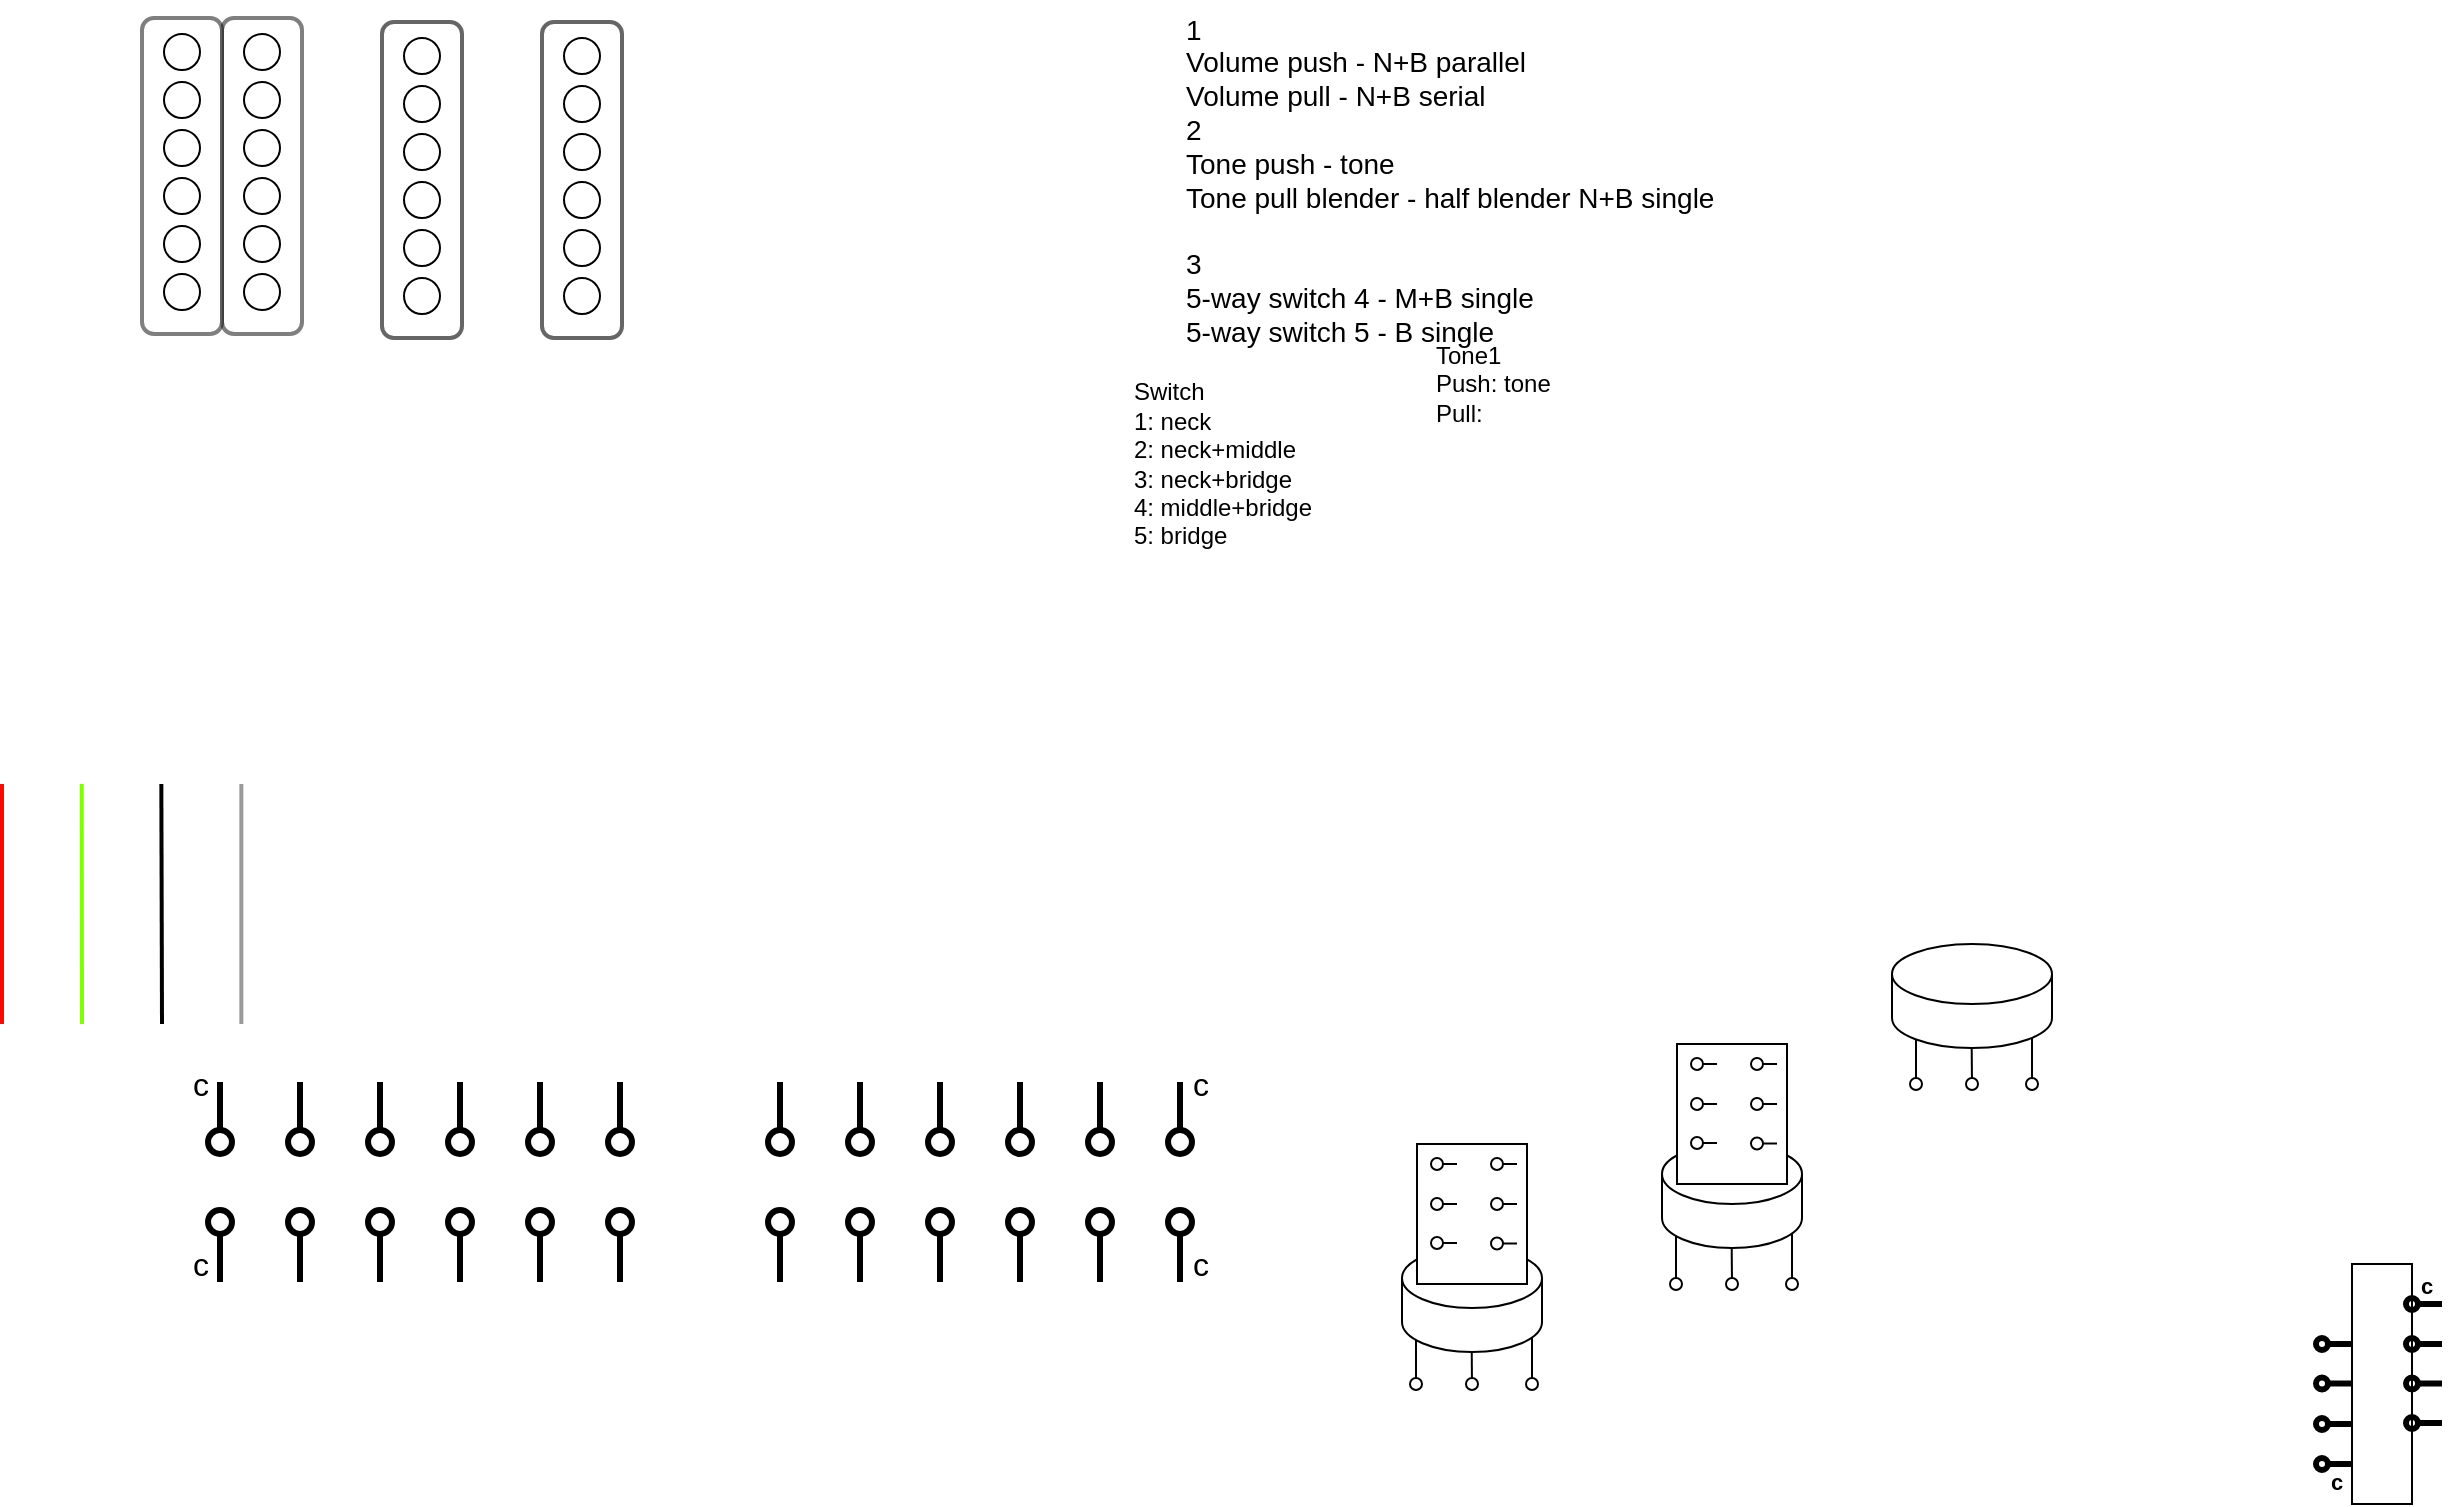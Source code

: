 <mxfile version="15.5.6" type="github">
  <diagram id="bpvqkjl4aAlvQeULc8f-" name="Page-1">
    <mxGraphModel dx="1186" dy="1664" grid="1" gridSize="10" guides="1" tooltips="1" connect="1" arrows="1" fold="1" page="1" pageScale="1" pageWidth="1600" pageHeight="900" math="0" shadow="0">
      <root>
        <mxCell id="0" />
        <mxCell id="1" parent="0" />
        <mxCell id="Fe0a1QcQC23-B5LmOg1T-1" value="1&lt;br style=&quot;font-size: 14px;&quot;&gt;Volume push - N+B parallel&lt;br style=&quot;font-size: 14px;&quot;&gt;Volume pull - N+B serial&lt;br style=&quot;font-size: 14px;&quot;&gt;2&lt;br style=&quot;font-size: 14px;&quot;&gt;Tone push - tone&lt;br style=&quot;font-size: 14px;&quot;&gt;Tone pull blender - half blender N+B single&lt;br style=&quot;font-size: 14px;&quot;&gt;&lt;br style=&quot;font-size: 14px;&quot;&gt;3&lt;br style=&quot;font-size: 14px;&quot;&gt;5-way switch 4 - M+B single&lt;br style=&quot;font-size: 14px;&quot;&gt;5-way switch 5 - B single" style="text;html=1;align=left;verticalAlign=middle;resizable=0;points=[];autosize=1;fontSize=14;" parent="1" vertex="1">
          <mxGeometry x="680" y="-810" width="280" height="180" as="geometry" />
        </mxCell>
        <mxCell id="51kKJXi9qUbgjsaaFKMb-68" value="" style="endArrow=none;html=1;startArrow=oval;startFill=0;" parent="1" edge="1">
          <mxGeometry width="50" height="50" relative="1" as="geometry">
            <mxPoint x="797" y="-118" as="sourcePoint" />
            <mxPoint x="797" y="-148" as="targetPoint" />
          </mxGeometry>
        </mxCell>
        <mxCell id="51kKJXi9qUbgjsaaFKMb-69" value="" style="endArrow=none;html=1;startArrow=oval;startFill=0;" parent="1" edge="1">
          <mxGeometry width="50" height="50" relative="1" as="geometry">
            <mxPoint x="825" y="-118" as="sourcePoint" />
            <mxPoint x="824.75" y="-148" as="targetPoint" />
          </mxGeometry>
        </mxCell>
        <mxCell id="51kKJXi9qUbgjsaaFKMb-70" value="" style="endArrow=none;html=1;startArrow=oval;startFill=0;" parent="1" edge="1">
          <mxGeometry width="50" height="50" relative="1" as="geometry">
            <mxPoint x="855" y="-118" as="sourcePoint" />
            <mxPoint x="855" y="-148" as="targetPoint" />
          </mxGeometry>
        </mxCell>
        <mxCell id="51kKJXi9qUbgjsaaFKMb-71" value="" style="shape=cylinder3;whiteSpace=wrap;html=1;boundedLbl=1;backgroundOutline=1;size=15;" parent="1" vertex="1">
          <mxGeometry x="790" y="-186" width="70" height="52" as="geometry" />
        </mxCell>
        <mxCell id="51kKJXi9qUbgjsaaFKMb-72" value="" style="rounded=1;whiteSpace=wrap;html=1;direction=south;strokeWidth=2;opacity=60;" parent="1" vertex="1">
          <mxGeometry x="280" y="-799" width="40" height="158" as="geometry" />
        </mxCell>
        <mxCell id="51kKJXi9qUbgjsaaFKMb-73" value="" style="ellipse;whiteSpace=wrap;html=1;aspect=fixed;" parent="1" vertex="1">
          <mxGeometry x="291" y="-791" width="18" height="18" as="geometry" />
        </mxCell>
        <mxCell id="51kKJXi9qUbgjsaaFKMb-100" value="" style="rounded=0;whiteSpace=wrap;html=1;direction=south;" parent="1" vertex="1">
          <mxGeometry x="797.5" y="-238" width="55" height="70" as="geometry" />
        </mxCell>
        <mxCell id="51kKJXi9qUbgjsaaFKMb-101" value="" style="endArrow=none;html=1;startArrow=oval;startFill=0;" parent="1" edge="1">
          <mxGeometry width="50" height="50" relative="1" as="geometry">
            <mxPoint x="807.5" y="-188.5" as="sourcePoint" />
            <mxPoint x="817.5" y="-188.5" as="targetPoint" />
          </mxGeometry>
        </mxCell>
        <mxCell id="51kKJXi9qUbgjsaaFKMb-102" value="" style="endArrow=none;html=1;startArrow=oval;startFill=0;" parent="1" edge="1">
          <mxGeometry width="50" height="50" relative="1" as="geometry">
            <mxPoint x="807.5" y="-208" as="sourcePoint" />
            <mxPoint x="817.5" y="-208" as="targetPoint" />
          </mxGeometry>
        </mxCell>
        <mxCell id="51kKJXi9qUbgjsaaFKMb-103" value="" style="endArrow=none;html=1;startArrow=oval;startFill=0;" parent="1" edge="1">
          <mxGeometry width="50" height="50" relative="1" as="geometry">
            <mxPoint x="807.5" y="-228" as="sourcePoint" />
            <mxPoint x="817.5" y="-228" as="targetPoint" />
          </mxGeometry>
        </mxCell>
        <mxCell id="51kKJXi9qUbgjsaaFKMb-104" value="" style="endArrow=none;html=1;startArrow=oval;startFill=0;" parent="1" edge="1">
          <mxGeometry width="50" height="50" relative="1" as="geometry">
            <mxPoint x="837.5" y="-188.25" as="sourcePoint" />
            <mxPoint x="847.5" y="-188.25" as="targetPoint" />
          </mxGeometry>
        </mxCell>
        <mxCell id="51kKJXi9qUbgjsaaFKMb-105" value="" style="endArrow=none;html=1;startArrow=oval;startFill=0;" parent="1" edge="1">
          <mxGeometry width="50" height="50" relative="1" as="geometry">
            <mxPoint x="837.5" y="-208" as="sourcePoint" />
            <mxPoint x="847.5" y="-208" as="targetPoint" />
          </mxGeometry>
        </mxCell>
        <mxCell id="51kKJXi9qUbgjsaaFKMb-106" value="" style="endArrow=none;html=1;startArrow=oval;startFill=0;" parent="1" edge="1">
          <mxGeometry width="50" height="50" relative="1" as="geometry">
            <mxPoint x="837.5" y="-228" as="sourcePoint" />
            <mxPoint x="847.5" y="-228" as="targetPoint" />
          </mxGeometry>
        </mxCell>
        <mxCell id="51kKJXi9qUbgjsaaFKMb-107" value="" style="endArrow=none;html=1;startArrow=oval;startFill=0;" parent="1" edge="1">
          <mxGeometry width="50" height="50" relative="1" as="geometry">
            <mxPoint x="1047" y="-268" as="sourcePoint" />
            <mxPoint x="1047" y="-298" as="targetPoint" />
          </mxGeometry>
        </mxCell>
        <mxCell id="51kKJXi9qUbgjsaaFKMb-108" value="" style="endArrow=none;html=1;startArrow=oval;startFill=0;" parent="1" edge="1">
          <mxGeometry width="50" height="50" relative="1" as="geometry">
            <mxPoint x="1075" y="-268" as="sourcePoint" />
            <mxPoint x="1074.75" y="-298" as="targetPoint" />
          </mxGeometry>
        </mxCell>
        <mxCell id="51kKJXi9qUbgjsaaFKMb-109" value="" style="endArrow=none;html=1;startArrow=oval;startFill=0;" parent="1" edge="1">
          <mxGeometry width="50" height="50" relative="1" as="geometry">
            <mxPoint x="1105" y="-268" as="sourcePoint" />
            <mxPoint x="1105" y="-298" as="targetPoint" />
          </mxGeometry>
        </mxCell>
        <mxCell id="51kKJXi9qUbgjsaaFKMb-110" value="" style="shape=cylinder3;whiteSpace=wrap;html=1;boundedLbl=1;backgroundOutline=1;size=15;" parent="1" vertex="1">
          <mxGeometry x="1035" y="-338" width="80" height="52" as="geometry" />
        </mxCell>
        <mxCell id="51kKJXi9qUbgjsaaFKMb-111" value="" style="endArrow=none;html=1;startArrow=oval;startFill=0;" parent="1" edge="1">
          <mxGeometry width="50" height="50" relative="1" as="geometry">
            <mxPoint x="927" y="-168" as="sourcePoint" />
            <mxPoint x="927" y="-198" as="targetPoint" />
          </mxGeometry>
        </mxCell>
        <mxCell id="51kKJXi9qUbgjsaaFKMb-112" value="" style="endArrow=none;html=1;startArrow=oval;startFill=0;" parent="1" edge="1">
          <mxGeometry width="50" height="50" relative="1" as="geometry">
            <mxPoint x="955" y="-168" as="sourcePoint" />
            <mxPoint x="954.75" y="-198" as="targetPoint" />
          </mxGeometry>
        </mxCell>
        <mxCell id="51kKJXi9qUbgjsaaFKMb-113" value="" style="endArrow=none;html=1;startArrow=oval;startFill=0;" parent="1" edge="1">
          <mxGeometry width="50" height="50" relative="1" as="geometry">
            <mxPoint x="985" y="-168" as="sourcePoint" />
            <mxPoint x="985" y="-198" as="targetPoint" />
          </mxGeometry>
        </mxCell>
        <mxCell id="51kKJXi9qUbgjsaaFKMb-114" value="" style="shape=cylinder3;whiteSpace=wrap;html=1;boundedLbl=1;backgroundOutline=1;size=15;" parent="1" vertex="1">
          <mxGeometry x="920" y="-238" width="70" height="52" as="geometry" />
        </mxCell>
        <mxCell id="51kKJXi9qUbgjsaaFKMb-115" value="" style="rounded=0;whiteSpace=wrap;html=1;direction=south;" parent="1" vertex="1">
          <mxGeometry x="927.5" y="-288" width="55" height="70" as="geometry" />
        </mxCell>
        <mxCell id="51kKJXi9qUbgjsaaFKMb-116" value="" style="endArrow=none;html=1;startArrow=oval;startFill=0;" parent="1" edge="1">
          <mxGeometry width="50" height="50" relative="1" as="geometry">
            <mxPoint x="937.5" y="-238.5" as="sourcePoint" />
            <mxPoint x="947.5" y="-238.5" as="targetPoint" />
          </mxGeometry>
        </mxCell>
        <mxCell id="51kKJXi9qUbgjsaaFKMb-117" value="" style="endArrow=none;html=1;startArrow=oval;startFill=0;" parent="1" edge="1">
          <mxGeometry width="50" height="50" relative="1" as="geometry">
            <mxPoint x="937.5" y="-258" as="sourcePoint" />
            <mxPoint x="947.5" y="-258" as="targetPoint" />
          </mxGeometry>
        </mxCell>
        <mxCell id="51kKJXi9qUbgjsaaFKMb-118" value="" style="endArrow=none;html=1;startArrow=oval;startFill=0;" parent="1" edge="1">
          <mxGeometry width="50" height="50" relative="1" as="geometry">
            <mxPoint x="937.5" y="-278" as="sourcePoint" />
            <mxPoint x="947.5" y="-278" as="targetPoint" />
          </mxGeometry>
        </mxCell>
        <mxCell id="51kKJXi9qUbgjsaaFKMb-119" value="" style="endArrow=none;html=1;startArrow=oval;startFill=0;" parent="1" edge="1">
          <mxGeometry width="50" height="50" relative="1" as="geometry">
            <mxPoint x="967.5" y="-238.25" as="sourcePoint" />
            <mxPoint x="977.5" y="-238.25" as="targetPoint" />
          </mxGeometry>
        </mxCell>
        <mxCell id="51kKJXi9qUbgjsaaFKMb-120" value="" style="endArrow=none;html=1;startArrow=oval;startFill=0;" parent="1" edge="1">
          <mxGeometry width="50" height="50" relative="1" as="geometry">
            <mxPoint x="967.5" y="-258" as="sourcePoint" />
            <mxPoint x="977.5" y="-258" as="targetPoint" />
          </mxGeometry>
        </mxCell>
        <mxCell id="51kKJXi9qUbgjsaaFKMb-121" value="" style="endArrow=none;html=1;startArrow=oval;startFill=0;" parent="1" edge="1">
          <mxGeometry width="50" height="50" relative="1" as="geometry">
            <mxPoint x="967.5" y="-278" as="sourcePoint" />
            <mxPoint x="977.5" y="-278" as="targetPoint" />
          </mxGeometry>
        </mxCell>
        <mxCell id="51kKJXi9qUbgjsaaFKMb-122" value="" style="endArrow=none;html=1;strokeWidth=2;fillColor=#f8cecc;strokeColor=#FA0B02;" parent="1" edge="1">
          <mxGeometry width="50" height="50" relative="1" as="geometry">
            <mxPoint x="90" y="-298" as="sourcePoint" />
            <mxPoint x="90" y="-418" as="targetPoint" />
          </mxGeometry>
        </mxCell>
        <mxCell id="51kKJXi9qUbgjsaaFKMb-123" value="" style="endArrow=none;html=1;strokeWidth=2;fillColor=#f8cecc;strokeColor=#80FF00;" parent="1" edge="1">
          <mxGeometry width="50" height="50" relative="1" as="geometry">
            <mxPoint x="130" y="-298" as="sourcePoint" />
            <mxPoint x="129.83" y="-418" as="targetPoint" />
          </mxGeometry>
        </mxCell>
        <mxCell id="51kKJXi9qUbgjsaaFKMb-124" value="" style="endArrow=none;html=1;strokeWidth=2;fillColor=#f8cecc;" parent="1" edge="1">
          <mxGeometry width="50" height="50" relative="1" as="geometry">
            <mxPoint x="170" y="-298" as="sourcePoint" />
            <mxPoint x="169.67" y="-418" as="targetPoint" />
          </mxGeometry>
        </mxCell>
        <mxCell id="51kKJXi9qUbgjsaaFKMb-125" value="" style="endArrow=none;html=1;strokeWidth=2;fillColor=#f8cecc;strokeColor=#999999;" parent="1" edge="1">
          <mxGeometry width="50" height="50" relative="1" as="geometry">
            <mxPoint x="209.67" y="-298" as="sourcePoint" />
            <mxPoint x="209.67" y="-418" as="targetPoint" />
          </mxGeometry>
        </mxCell>
        <mxCell id="51kKJXi9qUbgjsaaFKMb-126" value="" style="endArrow=none;html=1;startArrow=oval;startFill=0;strokeWidth=3;" parent="1" edge="1">
          <mxGeometry width="50" height="50" relative="1" as="geometry">
            <mxPoint x="1250" y="-118.25" as="sourcePoint" />
            <mxPoint x="1265" y="-118.25" as="targetPoint" />
          </mxGeometry>
        </mxCell>
        <mxCell id="51kKJXi9qUbgjsaaFKMb-127" value="" style="rounded=0;whiteSpace=wrap;html=1;" parent="1" vertex="1">
          <mxGeometry x="1265" y="-178" width="30" height="120" as="geometry" />
        </mxCell>
        <mxCell id="51kKJXi9qUbgjsaaFKMb-128" value="" style="endArrow=none;html=1;startArrow=oval;startFill=0;strokeWidth=3;entryX=0;entryY=0.286;entryDx=0;entryDy=0;entryPerimeter=0;" parent="1" edge="1">
          <mxGeometry width="50" height="50" relative="1" as="geometry">
            <mxPoint x="1250" y="-98" as="sourcePoint" />
            <mxPoint x="1265" y="-97.96" as="targetPoint" />
          </mxGeometry>
        </mxCell>
        <mxCell id="51kKJXi9qUbgjsaaFKMb-129" value="" style="endArrow=none;html=1;startArrow=oval;startFill=0;strokeWidth=3;entryX=0;entryY=0.286;entryDx=0;entryDy=0;entryPerimeter=0;" parent="1" edge="1">
          <mxGeometry width="50" height="50" relative="1" as="geometry">
            <mxPoint x="1250" y="-138" as="sourcePoint" />
            <mxPoint x="1265" y="-137.96" as="targetPoint" />
          </mxGeometry>
        </mxCell>
        <mxCell id="51kKJXi9qUbgjsaaFKMb-130" value="c" style="endArrow=none;html=1;startArrow=oval;startFill=0;strokeWidth=3;entryX=0;entryY=0.286;entryDx=0;entryDy=0;entryPerimeter=0;spacing=9;spacingTop=17;fontStyle=1" parent="1" edge="1">
          <mxGeometry width="50" height="50" relative="1" as="geometry">
            <mxPoint x="1250" y="-78" as="sourcePoint" />
            <mxPoint x="1265" y="-77.96" as="targetPoint" />
          </mxGeometry>
        </mxCell>
        <mxCell id="51kKJXi9qUbgjsaaFKMb-131" value="" style="endArrow=none;html=1;startArrow=oval;startFill=0;strokeWidth=3;" parent="1" edge="1">
          <mxGeometry width="50" height="50" relative="1" as="geometry">
            <mxPoint x="1295" y="-98.5" as="sourcePoint" />
            <mxPoint x="1310" y="-98.5" as="targetPoint" />
          </mxGeometry>
        </mxCell>
        <mxCell id="51kKJXi9qUbgjsaaFKMb-132" value="" style="endArrow=none;html=1;startArrow=oval;startFill=0;strokeWidth=3;entryX=0;entryY=0.286;entryDx=0;entryDy=0;entryPerimeter=0;" parent="1" edge="1">
          <mxGeometry width="50" height="50" relative="1" as="geometry">
            <mxPoint x="1295" y="-118.25" as="sourcePoint" />
            <mxPoint x="1310" y="-118.21" as="targetPoint" />
          </mxGeometry>
        </mxCell>
        <mxCell id="51kKJXi9qUbgjsaaFKMb-133" value="" style="endArrow=none;html=1;startArrow=oval;startFill=0;strokeWidth=3;entryX=0;entryY=0.286;entryDx=0;entryDy=0;entryPerimeter=0;" parent="1" edge="1">
          <mxGeometry width="50" height="50" relative="1" as="geometry">
            <mxPoint x="1295" y="-138" as="sourcePoint" />
            <mxPoint x="1310" y="-137.96" as="targetPoint" />
            <Array as="points">
              <mxPoint x="1310" y="-138" />
            </Array>
          </mxGeometry>
        </mxCell>
        <mxCell id="51kKJXi9qUbgjsaaFKMb-134" value="c" style="endArrow=none;html=1;startArrow=oval;startFill=0;strokeWidth=3;entryX=0;entryY=0.286;entryDx=0;entryDy=0;entryPerimeter=0;jumpSize=0;spacingTop=-19;fontStyle=1" parent="1" edge="1">
          <mxGeometry width="50" height="50" relative="1" as="geometry">
            <mxPoint x="1295" y="-158" as="sourcePoint" />
            <mxPoint x="1310" y="-157.96" as="targetPoint" />
          </mxGeometry>
        </mxCell>
        <mxCell id="51kKJXi9qUbgjsaaFKMb-135" value="&lt;div style=&quot;text-align: left&quot;&gt;&lt;span&gt;Switch&lt;/span&gt;&lt;/div&gt;&lt;div style=&quot;text-align: left&quot;&gt;&lt;span&gt;1: neck&lt;/span&gt;&lt;/div&gt;&lt;div style=&quot;text-align: left&quot;&gt;&lt;span&gt;2: neck+middle&lt;/span&gt;&lt;/div&gt;&lt;div style=&quot;text-align: left&quot;&gt;&lt;span&gt;3: neck+bridge&lt;/span&gt;&lt;/div&gt;&lt;div style=&quot;text-align: left&quot;&gt;&lt;span&gt;4: middle+bridge&lt;/span&gt;&lt;/div&gt;&lt;div style=&quot;text-align: left&quot;&gt;&lt;span&gt;5: bridge&lt;/span&gt;&lt;/div&gt;" style="text;html=1;align=center;verticalAlign=middle;resizable=0;points=[];autosize=1;strokeColor=none;fillColor=none;" parent="1" vertex="1">
          <mxGeometry x="650" y="-623" width="100" height="90" as="geometry" />
        </mxCell>
        <mxCell id="51kKJXi9qUbgjsaaFKMb-136" value="Tone1&lt;br&gt;Push: tone&lt;br&gt;Pull:&amp;nbsp;" style="text;html=1;align=left;verticalAlign=middle;resizable=0;points=[];autosize=1;strokeColor=none;fillColor=none;" parent="1" vertex="1">
          <mxGeometry x="805" y="-643" width="70" height="50" as="geometry" />
        </mxCell>
        <mxCell id="asJu54X23L_uqpBQXGJ8-4" value="c" style="endArrow=none;html=1;startArrow=oval;startFill=0;strokeWidth=3;jumpSize=0;spacingTop=-19;fontStyle=0;startSize=12;endSize=8;fontSize=16;sourcePerimeterSpacing=0;targetPerimeterSpacing=0;" edge="1" parent="1">
          <mxGeometry x="0.333" y="10" width="50" height="50" relative="1" as="geometry">
            <mxPoint x="199" y="-239" as="sourcePoint" />
            <mxPoint x="199" y="-269" as="targetPoint" />
            <mxPoint as="offset" />
          </mxGeometry>
        </mxCell>
        <mxCell id="asJu54X23L_uqpBQXGJ8-5" value="" style="endArrow=none;html=1;startArrow=oval;startFill=0;strokeWidth=3;jumpSize=0;spacingTop=-19;fontStyle=0;startSize=12;endSize=8;fontSize=16;sourcePerimeterSpacing=0;targetPerimeterSpacing=0;" edge="1" parent="1">
          <mxGeometry x="-0.333" y="10" width="50" height="50" relative="1" as="geometry">
            <mxPoint x="239" y="-239" as="sourcePoint" />
            <mxPoint x="239" y="-269" as="targetPoint" />
            <mxPoint as="offset" />
          </mxGeometry>
        </mxCell>
        <mxCell id="asJu54X23L_uqpBQXGJ8-6" value="" style="endArrow=none;html=1;startArrow=oval;startFill=0;strokeWidth=3;jumpSize=0;spacingTop=-19;fontStyle=0;startSize=12;endSize=8;fontSize=16;sourcePerimeterSpacing=0;targetPerimeterSpacing=0;" edge="1" parent="1">
          <mxGeometry x="-0.333" y="10" width="50" height="50" relative="1" as="geometry">
            <mxPoint x="279" y="-239" as="sourcePoint" />
            <mxPoint x="279" y="-269" as="targetPoint" />
            <mxPoint as="offset" />
          </mxGeometry>
        </mxCell>
        <mxCell id="asJu54X23L_uqpBQXGJ8-7" value="" style="endArrow=none;html=1;startArrow=oval;startFill=0;strokeWidth=3;jumpSize=0;spacingTop=-19;fontStyle=0;startSize=12;endSize=8;fontSize=16;sourcePerimeterSpacing=0;targetPerimeterSpacing=0;" edge="1" parent="1">
          <mxGeometry x="-0.333" y="10" width="50" height="50" relative="1" as="geometry">
            <mxPoint x="319" y="-239" as="sourcePoint" />
            <mxPoint x="319" y="-269" as="targetPoint" />
            <mxPoint as="offset" />
          </mxGeometry>
        </mxCell>
        <mxCell id="asJu54X23L_uqpBQXGJ8-8" value="" style="endArrow=none;html=1;startArrow=oval;startFill=0;strokeWidth=3;jumpSize=0;spacingTop=-19;fontStyle=0;startSize=12;endSize=8;fontSize=16;sourcePerimeterSpacing=0;targetPerimeterSpacing=0;" edge="1" parent="1">
          <mxGeometry x="-0.333" y="10" width="50" height="50" relative="1" as="geometry">
            <mxPoint x="359" y="-239" as="sourcePoint" />
            <mxPoint x="359" y="-269" as="targetPoint" />
            <mxPoint as="offset" />
          </mxGeometry>
        </mxCell>
        <mxCell id="asJu54X23L_uqpBQXGJ8-9" value="" style="endArrow=none;html=1;startArrow=oval;startFill=0;strokeWidth=3;jumpSize=0;spacingTop=-19;fontStyle=0;startSize=12;endSize=8;fontSize=16;sourcePerimeterSpacing=0;targetPerimeterSpacing=0;" edge="1" parent="1">
          <mxGeometry x="-0.333" y="10" width="50" height="50" relative="1" as="geometry">
            <mxPoint x="399" y="-239" as="sourcePoint" />
            <mxPoint x="399" y="-269" as="targetPoint" />
            <mxPoint as="offset" />
          </mxGeometry>
        </mxCell>
        <mxCell id="asJu54X23L_uqpBQXGJ8-10" value="c" style="endArrow=none;html=1;startArrow=oval;startFill=0;strokeWidth=3;jumpSize=0;spacingTop=-19;fontStyle=0;startSize=12;endSize=8;fontSize=16;sourcePerimeterSpacing=0;targetPerimeterSpacing=0;" edge="1" parent="1">
          <mxGeometry x="1" y="-10" width="50" height="50" relative="1" as="geometry">
            <mxPoint x="199" y="-199" as="sourcePoint" />
            <mxPoint x="199" y="-169" as="targetPoint" />
            <mxPoint as="offset" />
          </mxGeometry>
        </mxCell>
        <mxCell id="asJu54X23L_uqpBQXGJ8-11" value="" style="endArrow=none;html=1;startArrow=oval;startFill=0;strokeWidth=3;jumpSize=0;spacingTop=-19;fontStyle=0;startSize=12;endSize=8;fontSize=16;sourcePerimeterSpacing=0;targetPerimeterSpacing=0;" edge="1" parent="1">
          <mxGeometry x="-0.333" y="10" width="50" height="50" relative="1" as="geometry">
            <mxPoint x="239" y="-199" as="sourcePoint" />
            <mxPoint x="239" y="-169" as="targetPoint" />
            <mxPoint as="offset" />
          </mxGeometry>
        </mxCell>
        <mxCell id="asJu54X23L_uqpBQXGJ8-12" value="" style="endArrow=none;html=1;startArrow=oval;startFill=0;strokeWidth=3;jumpSize=0;spacingTop=-19;fontStyle=0;startSize=12;endSize=8;fontSize=16;sourcePerimeterSpacing=0;targetPerimeterSpacing=0;" edge="1" parent="1">
          <mxGeometry x="-0.333" y="10" width="50" height="50" relative="1" as="geometry">
            <mxPoint x="279" y="-199" as="sourcePoint" />
            <mxPoint x="279" y="-169" as="targetPoint" />
            <mxPoint as="offset" />
          </mxGeometry>
        </mxCell>
        <mxCell id="asJu54X23L_uqpBQXGJ8-13" value="" style="endArrow=none;html=1;startArrow=oval;startFill=0;strokeWidth=3;jumpSize=0;spacingTop=-19;fontStyle=0;startSize=12;endSize=8;fontSize=16;sourcePerimeterSpacing=0;targetPerimeterSpacing=0;" edge="1" parent="1">
          <mxGeometry x="-0.333" y="10" width="50" height="50" relative="1" as="geometry">
            <mxPoint x="319" y="-199" as="sourcePoint" />
            <mxPoint x="319" y="-169" as="targetPoint" />
            <mxPoint as="offset" />
          </mxGeometry>
        </mxCell>
        <mxCell id="asJu54X23L_uqpBQXGJ8-14" value="" style="endArrow=none;html=1;startArrow=oval;startFill=0;strokeWidth=3;jumpSize=0;spacingTop=-19;fontStyle=0;startSize=12;endSize=8;fontSize=16;sourcePerimeterSpacing=0;targetPerimeterSpacing=0;" edge="1" parent="1">
          <mxGeometry x="-0.333" y="10" width="50" height="50" relative="1" as="geometry">
            <mxPoint x="359" y="-199" as="sourcePoint" />
            <mxPoint x="359" y="-169" as="targetPoint" />
            <mxPoint as="offset" />
          </mxGeometry>
        </mxCell>
        <mxCell id="asJu54X23L_uqpBQXGJ8-15" value="" style="endArrow=none;html=1;startArrow=oval;startFill=0;strokeWidth=3;jumpSize=0;spacingTop=-19;fontStyle=0;startSize=12;endSize=8;fontSize=16;sourcePerimeterSpacing=0;targetPerimeterSpacing=0;" edge="1" parent="1">
          <mxGeometry x="-0.333" y="10" width="50" height="50" relative="1" as="geometry">
            <mxPoint x="399" y="-199" as="sourcePoint" />
            <mxPoint x="399" y="-169" as="targetPoint" />
            <mxPoint as="offset" />
          </mxGeometry>
        </mxCell>
        <mxCell id="asJu54X23L_uqpBQXGJ8-16" value="c" style="endArrow=none;html=1;startArrow=oval;startFill=0;strokeWidth=3;jumpSize=0;spacingTop=-19;fontStyle=0;startSize=12;endSize=8;fontSize=16;sourcePerimeterSpacing=0;targetPerimeterSpacing=0;" edge="1" parent="1">
          <mxGeometry x="1" y="10" width="50" height="50" relative="1" as="geometry">
            <mxPoint x="679" y="-199" as="sourcePoint" />
            <mxPoint x="679" y="-169" as="targetPoint" />
            <mxPoint as="offset" />
          </mxGeometry>
        </mxCell>
        <mxCell id="asJu54X23L_uqpBQXGJ8-17" value="" style="endArrow=none;html=1;startArrow=oval;startFill=0;strokeWidth=3;jumpSize=0;spacingTop=-19;fontStyle=0;startSize=12;endSize=8;fontSize=16;sourcePerimeterSpacing=0;targetPerimeterSpacing=0;" edge="1" parent="1">
          <mxGeometry x="-0.333" y="10" width="50" height="50" relative="1" as="geometry">
            <mxPoint x="519" y="-199" as="sourcePoint" />
            <mxPoint x="519" y="-169" as="targetPoint" />
            <mxPoint as="offset" />
          </mxGeometry>
        </mxCell>
        <mxCell id="asJu54X23L_uqpBQXGJ8-18" value="" style="endArrow=none;html=1;startArrow=oval;startFill=0;strokeWidth=3;jumpSize=0;spacingTop=-19;fontStyle=0;startSize=12;endSize=8;fontSize=16;sourcePerimeterSpacing=0;targetPerimeterSpacing=0;" edge="1" parent="1">
          <mxGeometry x="-0.333" y="10" width="50" height="50" relative="1" as="geometry">
            <mxPoint x="559" y="-199" as="sourcePoint" />
            <mxPoint x="559" y="-169" as="targetPoint" />
            <mxPoint as="offset" />
          </mxGeometry>
        </mxCell>
        <mxCell id="asJu54X23L_uqpBQXGJ8-19" value="" style="endArrow=none;html=1;startArrow=oval;startFill=0;strokeWidth=3;jumpSize=0;spacingTop=-19;fontStyle=0;startSize=12;endSize=8;fontSize=16;sourcePerimeterSpacing=0;targetPerimeterSpacing=0;" edge="1" parent="1">
          <mxGeometry x="-0.333" y="10" width="50" height="50" relative="1" as="geometry">
            <mxPoint x="599" y="-199" as="sourcePoint" />
            <mxPoint x="599" y="-169" as="targetPoint" />
            <mxPoint as="offset" />
          </mxGeometry>
        </mxCell>
        <mxCell id="asJu54X23L_uqpBQXGJ8-20" value="" style="endArrow=none;html=1;startArrow=oval;startFill=0;strokeWidth=3;jumpSize=0;spacingTop=-19;fontStyle=0;startSize=12;endSize=8;fontSize=16;sourcePerimeterSpacing=0;targetPerimeterSpacing=0;" edge="1" parent="1">
          <mxGeometry x="-0.333" y="10" width="50" height="50" relative="1" as="geometry">
            <mxPoint x="639" y="-199" as="sourcePoint" />
            <mxPoint x="639" y="-169" as="targetPoint" />
            <mxPoint as="offset" />
          </mxGeometry>
        </mxCell>
        <mxCell id="asJu54X23L_uqpBQXGJ8-21" value="" style="endArrow=none;html=1;startArrow=oval;startFill=0;strokeWidth=3;jumpSize=0;spacingTop=-19;fontStyle=0;startSize=12;endSize=8;fontSize=16;sourcePerimeterSpacing=0;targetPerimeterSpacing=0;" edge="1" parent="1">
          <mxGeometry x="-0.333" y="10" width="50" height="50" relative="1" as="geometry">
            <mxPoint x="479" y="-199" as="sourcePoint" />
            <mxPoint x="479" y="-169" as="targetPoint" />
            <mxPoint as="offset" />
          </mxGeometry>
        </mxCell>
        <mxCell id="asJu54X23L_uqpBQXGJ8-22" value="c" style="endArrow=none;html=1;startArrow=oval;startFill=0;strokeWidth=3;jumpSize=0;spacingTop=-19;fontStyle=0;startSize=12;endSize=8;fontSize=16;sourcePerimeterSpacing=0;targetPerimeterSpacing=0;" edge="1" parent="1">
          <mxGeometry x="0.333" y="-10" width="50" height="50" relative="1" as="geometry">
            <mxPoint x="679" y="-239" as="sourcePoint" />
            <mxPoint x="679" y="-269" as="targetPoint" />
            <mxPoint as="offset" />
          </mxGeometry>
        </mxCell>
        <mxCell id="asJu54X23L_uqpBQXGJ8-23" value="" style="endArrow=none;html=1;startArrow=oval;startFill=0;strokeWidth=3;jumpSize=0;spacingTop=-19;fontStyle=0;startSize=12;endSize=8;fontSize=16;sourcePerimeterSpacing=0;targetPerimeterSpacing=0;" edge="1" parent="1">
          <mxGeometry x="-0.333" y="10" width="50" height="50" relative="1" as="geometry">
            <mxPoint x="519" y="-239" as="sourcePoint" />
            <mxPoint x="519" y="-269" as="targetPoint" />
            <mxPoint as="offset" />
          </mxGeometry>
        </mxCell>
        <mxCell id="asJu54X23L_uqpBQXGJ8-24" value="" style="endArrow=none;html=1;startArrow=oval;startFill=0;strokeWidth=3;jumpSize=0;spacingTop=-19;fontStyle=0;startSize=12;endSize=8;fontSize=16;sourcePerimeterSpacing=0;targetPerimeterSpacing=0;" edge="1" parent="1">
          <mxGeometry x="-0.333" y="10" width="50" height="50" relative="1" as="geometry">
            <mxPoint x="559" y="-239" as="sourcePoint" />
            <mxPoint x="559" y="-269" as="targetPoint" />
            <mxPoint as="offset" />
          </mxGeometry>
        </mxCell>
        <mxCell id="asJu54X23L_uqpBQXGJ8-25" value="" style="endArrow=none;html=1;startArrow=oval;startFill=0;strokeWidth=3;jumpSize=0;spacingTop=-19;fontStyle=0;startSize=12;endSize=8;fontSize=16;sourcePerimeterSpacing=0;targetPerimeterSpacing=0;" edge="1" parent="1">
          <mxGeometry x="-0.333" y="10" width="50" height="50" relative="1" as="geometry">
            <mxPoint x="599" y="-239" as="sourcePoint" />
            <mxPoint x="599" y="-269" as="targetPoint" />
            <mxPoint as="offset" />
          </mxGeometry>
        </mxCell>
        <mxCell id="asJu54X23L_uqpBQXGJ8-26" value="" style="endArrow=none;html=1;startArrow=oval;startFill=0;strokeWidth=3;jumpSize=0;spacingTop=-19;fontStyle=0;startSize=12;endSize=8;fontSize=16;sourcePerimeterSpacing=0;targetPerimeterSpacing=0;" edge="1" parent="1">
          <mxGeometry x="-0.333" y="10" width="50" height="50" relative="1" as="geometry">
            <mxPoint x="639" y="-239" as="sourcePoint" />
            <mxPoint x="639" y="-269" as="targetPoint" />
            <mxPoint as="offset" />
          </mxGeometry>
        </mxCell>
        <mxCell id="asJu54X23L_uqpBQXGJ8-27" value="" style="endArrow=none;html=1;startArrow=oval;startFill=0;strokeWidth=3;jumpSize=0;spacingTop=-19;fontStyle=0;startSize=12;endSize=8;fontSize=16;sourcePerimeterSpacing=0;targetPerimeterSpacing=0;" edge="1" parent="1">
          <mxGeometry x="-0.333" y="10" width="50" height="50" relative="1" as="geometry">
            <mxPoint x="479" y="-239" as="sourcePoint" />
            <mxPoint x="479" y="-269" as="targetPoint" />
            <mxPoint as="offset" />
          </mxGeometry>
        </mxCell>
        <mxCell id="asJu54X23L_uqpBQXGJ8-30" value="" style="ellipse;whiteSpace=wrap;html=1;aspect=fixed;" vertex="1" parent="1">
          <mxGeometry x="291" y="-767" width="18" height="18" as="geometry" />
        </mxCell>
        <mxCell id="asJu54X23L_uqpBQXGJ8-31" value="" style="ellipse;whiteSpace=wrap;html=1;aspect=fixed;" vertex="1" parent="1">
          <mxGeometry x="291" y="-743" width="18" height="18" as="geometry" />
        </mxCell>
        <mxCell id="asJu54X23L_uqpBQXGJ8-32" value="" style="ellipse;whiteSpace=wrap;html=1;aspect=fixed;" vertex="1" parent="1">
          <mxGeometry x="291" y="-719" width="18" height="18" as="geometry" />
        </mxCell>
        <mxCell id="asJu54X23L_uqpBQXGJ8-33" value="" style="ellipse;whiteSpace=wrap;html=1;aspect=fixed;" vertex="1" parent="1">
          <mxGeometry x="291" y="-695" width="18" height="18" as="geometry" />
        </mxCell>
        <mxCell id="asJu54X23L_uqpBQXGJ8-34" value="" style="ellipse;whiteSpace=wrap;html=1;aspect=fixed;" vertex="1" parent="1">
          <mxGeometry x="291" y="-671" width="18" height="18" as="geometry" />
        </mxCell>
        <mxCell id="asJu54X23L_uqpBQXGJ8-42" value="" style="rounded=1;whiteSpace=wrap;html=1;direction=south;opacity=60;strokeWidth=2;" vertex="1" parent="1">
          <mxGeometry x="360" y="-799" width="40" height="158" as="geometry" />
        </mxCell>
        <mxCell id="asJu54X23L_uqpBQXGJ8-43" value="" style="ellipse;whiteSpace=wrap;html=1;aspect=fixed;" vertex="1" parent="1">
          <mxGeometry x="371" y="-791" width="18" height="18" as="geometry" />
        </mxCell>
        <mxCell id="asJu54X23L_uqpBQXGJ8-44" value="" style="ellipse;whiteSpace=wrap;html=1;aspect=fixed;" vertex="1" parent="1">
          <mxGeometry x="371" y="-767" width="18" height="18" as="geometry" />
        </mxCell>
        <mxCell id="asJu54X23L_uqpBQXGJ8-45" value="" style="ellipse;whiteSpace=wrap;html=1;aspect=fixed;" vertex="1" parent="1">
          <mxGeometry x="371" y="-743" width="18" height="18" as="geometry" />
        </mxCell>
        <mxCell id="asJu54X23L_uqpBQXGJ8-46" value="" style="ellipse;whiteSpace=wrap;html=1;aspect=fixed;" vertex="1" parent="1">
          <mxGeometry x="371" y="-719" width="18" height="18" as="geometry" />
        </mxCell>
        <mxCell id="asJu54X23L_uqpBQXGJ8-47" value="" style="ellipse;whiteSpace=wrap;html=1;aspect=fixed;" vertex="1" parent="1">
          <mxGeometry x="371" y="-695" width="18" height="18" as="geometry" />
        </mxCell>
        <mxCell id="asJu54X23L_uqpBQXGJ8-48" value="" style="ellipse;whiteSpace=wrap;html=1;aspect=fixed;" vertex="1" parent="1">
          <mxGeometry x="371" y="-671" width="18" height="18" as="geometry" />
        </mxCell>
        <mxCell id="asJu54X23L_uqpBQXGJ8-49" value="" style="rounded=1;whiteSpace=wrap;html=1;direction=south;strokeWidth=2;opacity=50;" vertex="1" parent="1">
          <mxGeometry x="200" y="-801" width="40" height="158" as="geometry" />
        </mxCell>
        <mxCell id="asJu54X23L_uqpBQXGJ8-50" value="" style="ellipse;whiteSpace=wrap;html=1;aspect=fixed;" vertex="1" parent="1">
          <mxGeometry x="211" y="-793" width="18" height="18" as="geometry" />
        </mxCell>
        <mxCell id="asJu54X23L_uqpBQXGJ8-51" value="" style="ellipse;whiteSpace=wrap;html=1;aspect=fixed;" vertex="1" parent="1">
          <mxGeometry x="211" y="-769" width="18" height="18" as="geometry" />
        </mxCell>
        <mxCell id="asJu54X23L_uqpBQXGJ8-52" value="" style="ellipse;whiteSpace=wrap;html=1;aspect=fixed;" vertex="1" parent="1">
          <mxGeometry x="211" y="-745" width="18" height="18" as="geometry" />
        </mxCell>
        <mxCell id="asJu54X23L_uqpBQXGJ8-53" value="" style="ellipse;whiteSpace=wrap;html=1;aspect=fixed;" vertex="1" parent="1">
          <mxGeometry x="211" y="-721" width="18" height="18" as="geometry" />
        </mxCell>
        <mxCell id="asJu54X23L_uqpBQXGJ8-54" value="" style="ellipse;whiteSpace=wrap;html=1;aspect=fixed;" vertex="1" parent="1">
          <mxGeometry x="211" y="-697" width="18" height="18" as="geometry" />
        </mxCell>
        <mxCell id="asJu54X23L_uqpBQXGJ8-55" value="" style="ellipse;whiteSpace=wrap;html=1;aspect=fixed;" vertex="1" parent="1">
          <mxGeometry x="211" y="-673" width="18" height="18" as="geometry" />
        </mxCell>
        <mxCell id="asJu54X23L_uqpBQXGJ8-56" value="" style="rounded=1;whiteSpace=wrap;html=1;direction=south;strokeWidth=2;opacity=50;" vertex="1" parent="1">
          <mxGeometry x="160" y="-801" width="40" height="158" as="geometry" />
        </mxCell>
        <mxCell id="asJu54X23L_uqpBQXGJ8-57" value="" style="ellipse;whiteSpace=wrap;html=1;aspect=fixed;" vertex="1" parent="1">
          <mxGeometry x="171" y="-793" width="18" height="18" as="geometry" />
        </mxCell>
        <mxCell id="asJu54X23L_uqpBQXGJ8-58" value="" style="ellipse;whiteSpace=wrap;html=1;aspect=fixed;" vertex="1" parent="1">
          <mxGeometry x="171" y="-769" width="18" height="18" as="geometry" />
        </mxCell>
        <mxCell id="asJu54X23L_uqpBQXGJ8-59" value="" style="ellipse;whiteSpace=wrap;html=1;aspect=fixed;" vertex="1" parent="1">
          <mxGeometry x="171" y="-745" width="18" height="18" as="geometry" />
        </mxCell>
        <mxCell id="asJu54X23L_uqpBQXGJ8-60" value="" style="ellipse;whiteSpace=wrap;html=1;aspect=fixed;" vertex="1" parent="1">
          <mxGeometry x="171" y="-721" width="18" height="18" as="geometry" />
        </mxCell>
        <mxCell id="asJu54X23L_uqpBQXGJ8-61" value="" style="ellipse;whiteSpace=wrap;html=1;aspect=fixed;" vertex="1" parent="1">
          <mxGeometry x="171" y="-697" width="18" height="18" as="geometry" />
        </mxCell>
        <mxCell id="asJu54X23L_uqpBQXGJ8-62" value="" style="ellipse;whiteSpace=wrap;html=1;aspect=fixed;" vertex="1" parent="1">
          <mxGeometry x="171" y="-673" width="18" height="18" as="geometry" />
        </mxCell>
      </root>
    </mxGraphModel>
  </diagram>
</mxfile>
